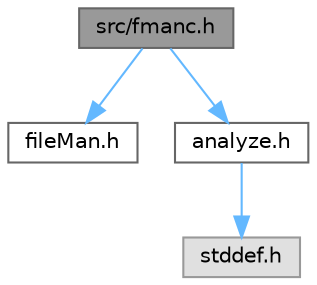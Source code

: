 digraph "src/fmanc.h"
{
 // INTERACTIVE_SVG=YES
 // LATEX_PDF_SIZE
  bgcolor="transparent";
  edge [fontname=Helvetica,fontsize=10,labelfontname=Helvetica,labelfontsize=10];
  node [fontname=Helvetica,fontsize=10,shape=box,height=0.2,width=0.4];
  Node1 [label="src/fmanc.h",height=0.2,width=0.4,color="gray40", fillcolor="grey60", style="filled", fontcolor="black",tooltip="This is the main header of the lib, where all of the headers are included."];
  Node1 -> Node2 [color="steelblue1",style="solid"];
  Node2 [label="fileMan.h",height=0.2,width=0.4,color="grey40", fillcolor="white", style="filled",URL="$df/d56/file_man_8h.html",tooltip="This header contains macro definitions and function declarations that are written in this file."];
  Node1 -> Node3 [color="steelblue1",style="solid"];
  Node3 [label="analyze.h",height=0.2,width=0.4,color="grey40", fillcolor="white", style="filled",URL="$d8/d07/analyze_8h.html",tooltip=" "];
  Node3 -> Node4 [color="steelblue1",style="solid"];
  Node4 [label="stddef.h",height=0.2,width=0.4,color="grey60", fillcolor="#E0E0E0", style="filled",tooltip=" "];
}
